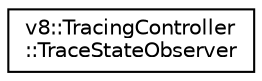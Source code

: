 digraph "Graphical Class Hierarchy"
{
  edge [fontname="Helvetica",fontsize="10",labelfontname="Helvetica",labelfontsize="10"];
  node [fontname="Helvetica",fontsize="10",shape=record];
  rankdir="LR";
  Node1 [label="v8::TracingController\l::TraceStateObserver",height=0.2,width=0.4,color="black", fillcolor="white", style="filled",URL="$classv8_1_1TracingController_1_1TraceStateObserver.html"];
}
